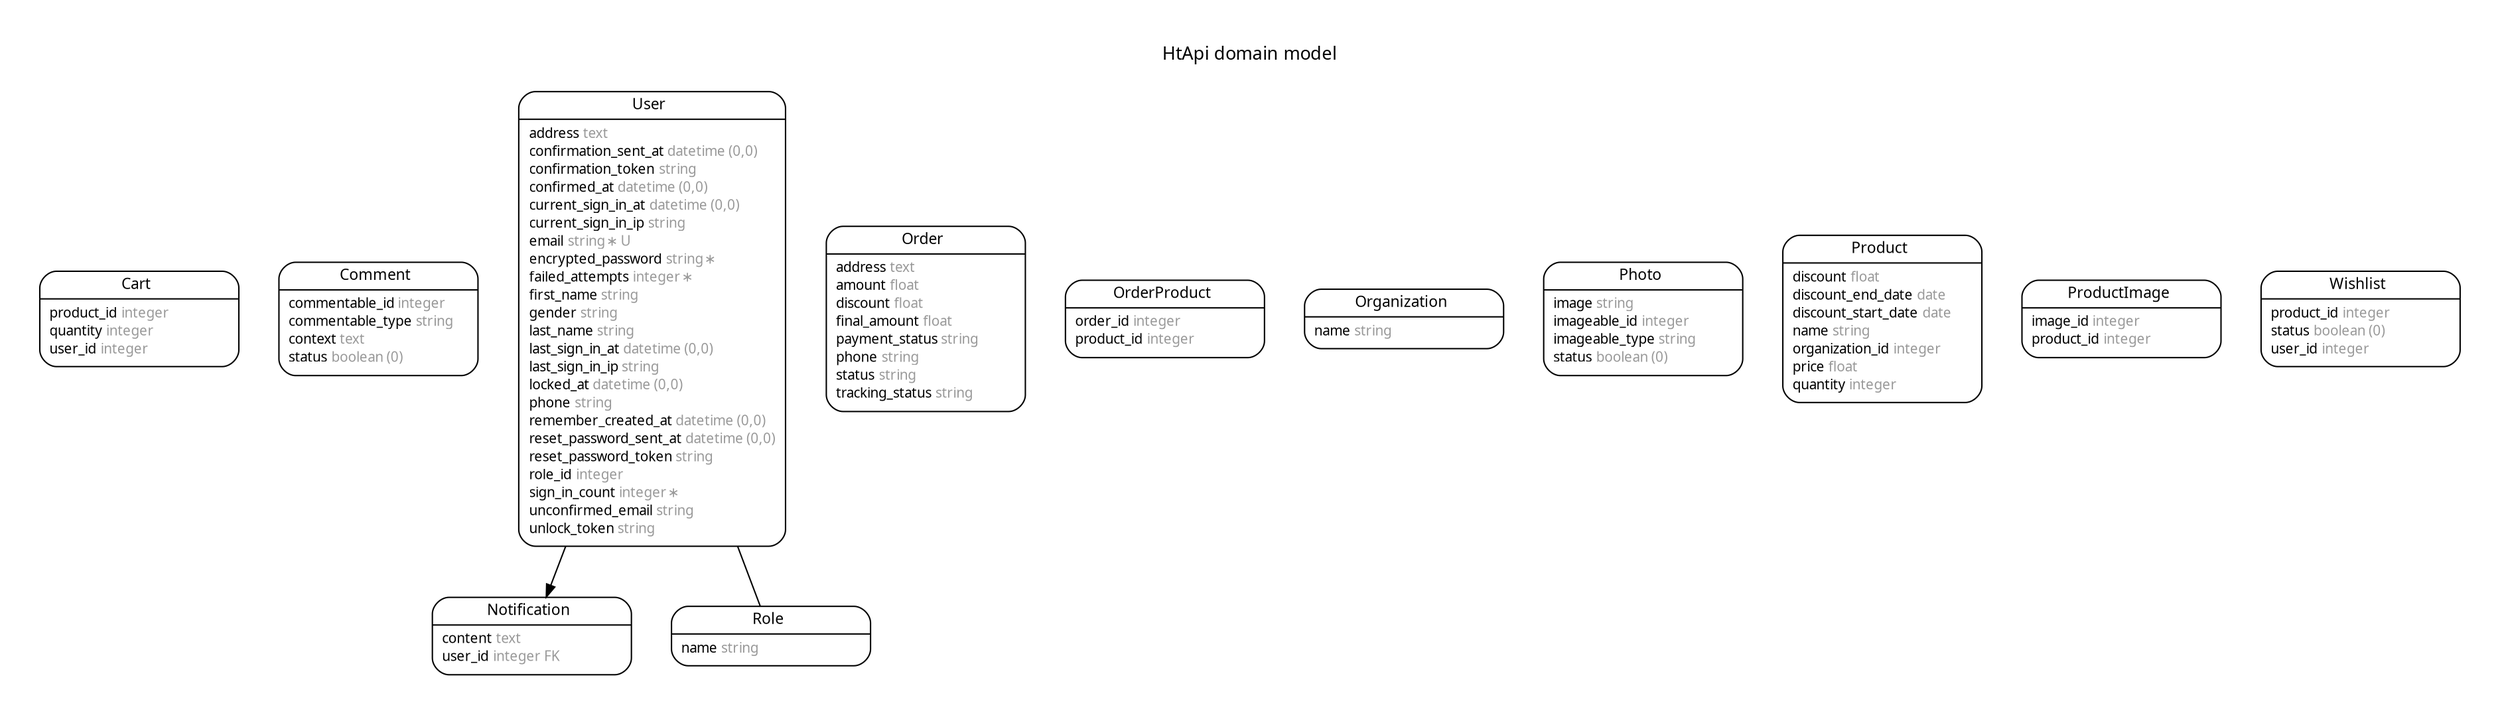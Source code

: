 digraph HtApi {
rankdir = "LR";
ranksep = "0.5";
nodesep = "0.4";
pad = "0.4,0.4";
margin = "0,0";
concentrate = "true";
labelloc = "t";
fontsize = "13";
fontname = "Arial BoldMT";
splines = "spline";
node[ shape  =  "Mrecord" , fontsize  =  "10" , fontname  =  "ArialMT" , margin  =  "0.07,0.05" , penwidth  =  "1.0"];
edge[ fontname  =  "ArialMT" , fontsize  =  "7" , dir  =  "both" , arrowsize  =  "0.9" , penwidth  =  "1.0" , labelangle  =  "32" , labeldistance  =  "1.8"];
rankdir = "TB";
label = "HtApi domain model\n\n";
m_Cart [label = <{<table border="0" align="center" cellspacing="0.5" cellpadding="0" width="134">
  <tr><td align="center" valign="bottom" width="130"><font face="Arial BoldMT" point-size="11">Cart</font></td></tr>
</table>
|
<table border="0" align="left" cellspacing="2" cellpadding="0" width="134">
  <tr><td align="left" width="130" port="product_id">product_id <font face="Arial ItalicMT" color="grey60">integer</font></td></tr>
  <tr><td align="left" width="130" port="quantity">quantity <font face="Arial ItalicMT" color="grey60">integer</font></td></tr>
  <tr><td align="left" width="130" port="user_id">user_id <font face="Arial ItalicMT" color="grey60">integer</font></td></tr>
</table>
}>];
m_Comment [label = <{<table border="0" align="center" cellspacing="0.5" cellpadding="0" width="134">
  <tr><td align="center" valign="bottom" width="130"><font face="Arial BoldMT" point-size="11">Comment</font></td></tr>
</table>
|
<table border="0" align="left" cellspacing="2" cellpadding="0" width="134">
  <tr><td align="left" width="130" port="commentable_id">commentable_id <font face="Arial ItalicMT" color="grey60">integer</font></td></tr>
  <tr><td align="left" width="130" port="commentable_type">commentable_type <font face="Arial ItalicMT" color="grey60">string</font></td></tr>
  <tr><td align="left" width="130" port="context">context <font face="Arial ItalicMT" color="grey60">text</font></td></tr>
  <tr><td align="left" width="130" port="status">status <font face="Arial ItalicMT" color="grey60">boolean (0)</font></td></tr>
</table>
}>];
m_Notification [label = <{<table border="0" align="center" cellspacing="0.5" cellpadding="0" width="134">
  <tr><td align="center" valign="bottom" width="130"><font face="Arial BoldMT" point-size="11">Notification</font></td></tr>
</table>
|
<table border="0" align="left" cellspacing="2" cellpadding="0" width="134">
  <tr><td align="left" width="130" port="content">content <font face="Arial ItalicMT" color="grey60">text</font></td></tr>
  <tr><td align="left" width="130" port="user_id">user_id <font face="Arial ItalicMT" color="grey60">integer FK</font></td></tr>
</table>
}>];
m_Order [label = <{<table border="0" align="center" cellspacing="0.5" cellpadding="0" width="134">
  <tr><td align="center" valign="bottom" width="130"><font face="Arial BoldMT" point-size="11">Order</font></td></tr>
</table>
|
<table border="0" align="left" cellspacing="2" cellpadding="0" width="134">
  <tr><td align="left" width="130" port="address">address <font face="Arial ItalicMT" color="grey60">text</font></td></tr>
  <tr><td align="left" width="130" port="amount">amount <font face="Arial ItalicMT" color="grey60">float</font></td></tr>
  <tr><td align="left" width="130" port="discount">discount <font face="Arial ItalicMT" color="grey60">float</font></td></tr>
  <tr><td align="left" width="130" port="final_amount">final_amount <font face="Arial ItalicMT" color="grey60">float</font></td></tr>
  <tr><td align="left" width="130" port="payment_status">payment_status <font face="Arial ItalicMT" color="grey60">string</font></td></tr>
  <tr><td align="left" width="130" port="phone">phone <font face="Arial ItalicMT" color="grey60">string</font></td></tr>
  <tr><td align="left" width="130" port="status">status <font face="Arial ItalicMT" color="grey60">string</font></td></tr>
  <tr><td align="left" width="130" port="tracking_status">tracking_status <font face="Arial ItalicMT" color="grey60">string</font></td></tr>
</table>
}>];
m_OrderProduct [label = <{<table border="0" align="center" cellspacing="0.5" cellpadding="0" width="134">
  <tr><td align="center" valign="bottom" width="130"><font face="Arial BoldMT" point-size="11">OrderProduct</font></td></tr>
</table>
|
<table border="0" align="left" cellspacing="2" cellpadding="0" width="134">
  <tr><td align="left" width="130" port="order_id">order_id <font face="Arial ItalicMT" color="grey60">integer</font></td></tr>
  <tr><td align="left" width="130" port="product_id">product_id <font face="Arial ItalicMT" color="grey60">integer</font></td></tr>
</table>
}>];
m_Organization [label = <{<table border="0" align="center" cellspacing="0.5" cellpadding="0" width="134">
  <tr><td align="center" valign="bottom" width="130"><font face="Arial BoldMT" point-size="11">Organization</font></td></tr>
</table>
|
<table border="0" align="left" cellspacing="2" cellpadding="0" width="134">
  <tr><td align="left" width="130" port="name">name <font face="Arial ItalicMT" color="grey60">string</font></td></tr>
</table>
}>];
m_Photo [label = <{<table border="0" align="center" cellspacing="0.5" cellpadding="0" width="134">
  <tr><td align="center" valign="bottom" width="130"><font face="Arial BoldMT" point-size="11">Photo</font></td></tr>
</table>
|
<table border="0" align="left" cellspacing="2" cellpadding="0" width="134">
  <tr><td align="left" width="130" port="image">image <font face="Arial ItalicMT" color="grey60">string</font></td></tr>
  <tr><td align="left" width="130" port="imageable_id">imageable_id <font face="Arial ItalicMT" color="grey60">integer</font></td></tr>
  <tr><td align="left" width="130" port="imageable_type">imageable_type <font face="Arial ItalicMT" color="grey60">string</font></td></tr>
  <tr><td align="left" width="130" port="status">status <font face="Arial ItalicMT" color="grey60">boolean (0)</font></td></tr>
</table>
}>];
m_Product [label = <{<table border="0" align="center" cellspacing="0.5" cellpadding="0" width="134">
  <tr><td align="center" valign="bottom" width="130"><font face="Arial BoldMT" point-size="11">Product</font></td></tr>
</table>
|
<table border="0" align="left" cellspacing="2" cellpadding="0" width="134">
  <tr><td align="left" width="130" port="discount">discount <font face="Arial ItalicMT" color="grey60">float</font></td></tr>
  <tr><td align="left" width="130" port="discount_end_date">discount_end_date <font face="Arial ItalicMT" color="grey60">date</font></td></tr>
  <tr><td align="left" width="130" port="discount_start_date">discount_start_date <font face="Arial ItalicMT" color="grey60">date</font></td></tr>
  <tr><td align="left" width="130" port="name">name <font face="Arial ItalicMT" color="grey60">string</font></td></tr>
  <tr><td align="left" width="130" port="organization_id">organization_id <font face="Arial ItalicMT" color="grey60">integer</font></td></tr>
  <tr><td align="left" width="130" port="price">price <font face="Arial ItalicMT" color="grey60">float</font></td></tr>
  <tr><td align="left" width="130" port="quantity">quantity <font face="Arial ItalicMT" color="grey60">integer</font></td></tr>
</table>
}>];
m_ProductImage [label = <{<table border="0" align="center" cellspacing="0.5" cellpadding="0" width="134">
  <tr><td align="center" valign="bottom" width="130"><font face="Arial BoldMT" point-size="11">ProductImage</font></td></tr>
</table>
|
<table border="0" align="left" cellspacing="2" cellpadding="0" width="134">
  <tr><td align="left" width="130" port="image_id">image_id <font face="Arial ItalicMT" color="grey60">integer</font></td></tr>
  <tr><td align="left" width="130" port="product_id">product_id <font face="Arial ItalicMT" color="grey60">integer</font></td></tr>
</table>
}>];
m_Role [label = <{<table border="0" align="center" cellspacing="0.5" cellpadding="0" width="134">
  <tr><td align="center" valign="bottom" width="130"><font face="Arial BoldMT" point-size="11">Role</font></td></tr>
</table>
|
<table border="0" align="left" cellspacing="2" cellpadding="0" width="134">
  <tr><td align="left" width="130" port="name">name <font face="Arial ItalicMT" color="grey60">string</font></td></tr>
</table>
}>];
m_User [label = <{<table border="0" align="center" cellspacing="0.5" cellpadding="0" width="134">
  <tr><td align="center" valign="bottom" width="130"><font face="Arial BoldMT" point-size="11">User</font></td></tr>
</table>
|
<table border="0" align="left" cellspacing="2" cellpadding="0" width="134">
  <tr><td align="left" width="130" port="address">address <font face="Arial ItalicMT" color="grey60">text</font></td></tr>
  <tr><td align="left" width="130" port="confirmation_sent_at">confirmation_sent_at <font face="Arial ItalicMT" color="grey60">datetime (0,0)</font></td></tr>
  <tr><td align="left" width="130" port="confirmation_token">confirmation_token <font face="Arial ItalicMT" color="grey60">string</font></td></tr>
  <tr><td align="left" width="130" port="confirmed_at">confirmed_at <font face="Arial ItalicMT" color="grey60">datetime (0,0)</font></td></tr>
  <tr><td align="left" width="130" port="current_sign_in_at">current_sign_in_at <font face="Arial ItalicMT" color="grey60">datetime (0,0)</font></td></tr>
  <tr><td align="left" width="130" port="current_sign_in_ip">current_sign_in_ip <font face="Arial ItalicMT" color="grey60">string</font></td></tr>
  <tr><td align="left" width="130" port="email">email <font face="Arial ItalicMT" color="grey60">string ∗ U</font></td></tr>
  <tr><td align="left" width="130" port="encrypted_password">encrypted_password <font face="Arial ItalicMT" color="grey60">string ∗</font></td></tr>
  <tr><td align="left" width="130" port="failed_attempts">failed_attempts <font face="Arial ItalicMT" color="grey60">integer ∗</font></td></tr>
  <tr><td align="left" width="130" port="first_name">first_name <font face="Arial ItalicMT" color="grey60">string</font></td></tr>
  <tr><td align="left" width="130" port="gender">gender <font face="Arial ItalicMT" color="grey60">string</font></td></tr>
  <tr><td align="left" width="130" port="last_name">last_name <font face="Arial ItalicMT" color="grey60">string</font></td></tr>
  <tr><td align="left" width="130" port="last_sign_in_at">last_sign_in_at <font face="Arial ItalicMT" color="grey60">datetime (0,0)</font></td></tr>
  <tr><td align="left" width="130" port="last_sign_in_ip">last_sign_in_ip <font face="Arial ItalicMT" color="grey60">string</font></td></tr>
  <tr><td align="left" width="130" port="locked_at">locked_at <font face="Arial ItalicMT" color="grey60">datetime (0,0)</font></td></tr>
  <tr><td align="left" width="130" port="phone">phone <font face="Arial ItalicMT" color="grey60">string</font></td></tr>
  <tr><td align="left" width="130" port="remember_created_at">remember_created_at <font face="Arial ItalicMT" color="grey60">datetime (0,0)</font></td></tr>
  <tr><td align="left" width="130" port="reset_password_sent_at">reset_password_sent_at <font face="Arial ItalicMT" color="grey60">datetime (0,0)</font></td></tr>
  <tr><td align="left" width="130" port="reset_password_token">reset_password_token <font face="Arial ItalicMT" color="grey60">string</font></td></tr>
  <tr><td align="left" width="130" port="role_id">role_id <font face="Arial ItalicMT" color="grey60">integer</font></td></tr>
  <tr><td align="left" width="130" port="sign_in_count">sign_in_count <font face="Arial ItalicMT" color="grey60">integer ∗</font></td></tr>
  <tr><td align="left" width="130" port="unconfirmed_email">unconfirmed_email <font face="Arial ItalicMT" color="grey60">string</font></td></tr>
  <tr><td align="left" width="130" port="unlock_token">unlock_token <font face="Arial ItalicMT" color="grey60">string</font></td></tr>
</table>
}>];
m_Wishlist [label = <{<table border="0" align="center" cellspacing="0.5" cellpadding="0" width="134">
  <tr><td align="center" valign="bottom" width="130"><font face="Arial BoldMT" point-size="11">Wishlist</font></td></tr>
</table>
|
<table border="0" align="left" cellspacing="2" cellpadding="0" width="134">
  <tr><td align="left" width="130" port="product_id">product_id <font face="Arial ItalicMT" color="grey60">integer</font></td></tr>
  <tr><td align="left" width="130" port="status">status <font face="Arial ItalicMT" color="grey60">boolean (0)</font></td></tr>
  <tr><td align="left" width="130" port="user_id">user_id <font face="Arial ItalicMT" color="grey60">integer</font></td></tr>
</table>
}>];
  m_User -> m_Role [arrowhead = "none", arrowtail = "none", weight = "1"];
  m_User -> m_Notification [arrowhead = "normal", arrowtail = "none", weight = "1"];
}
